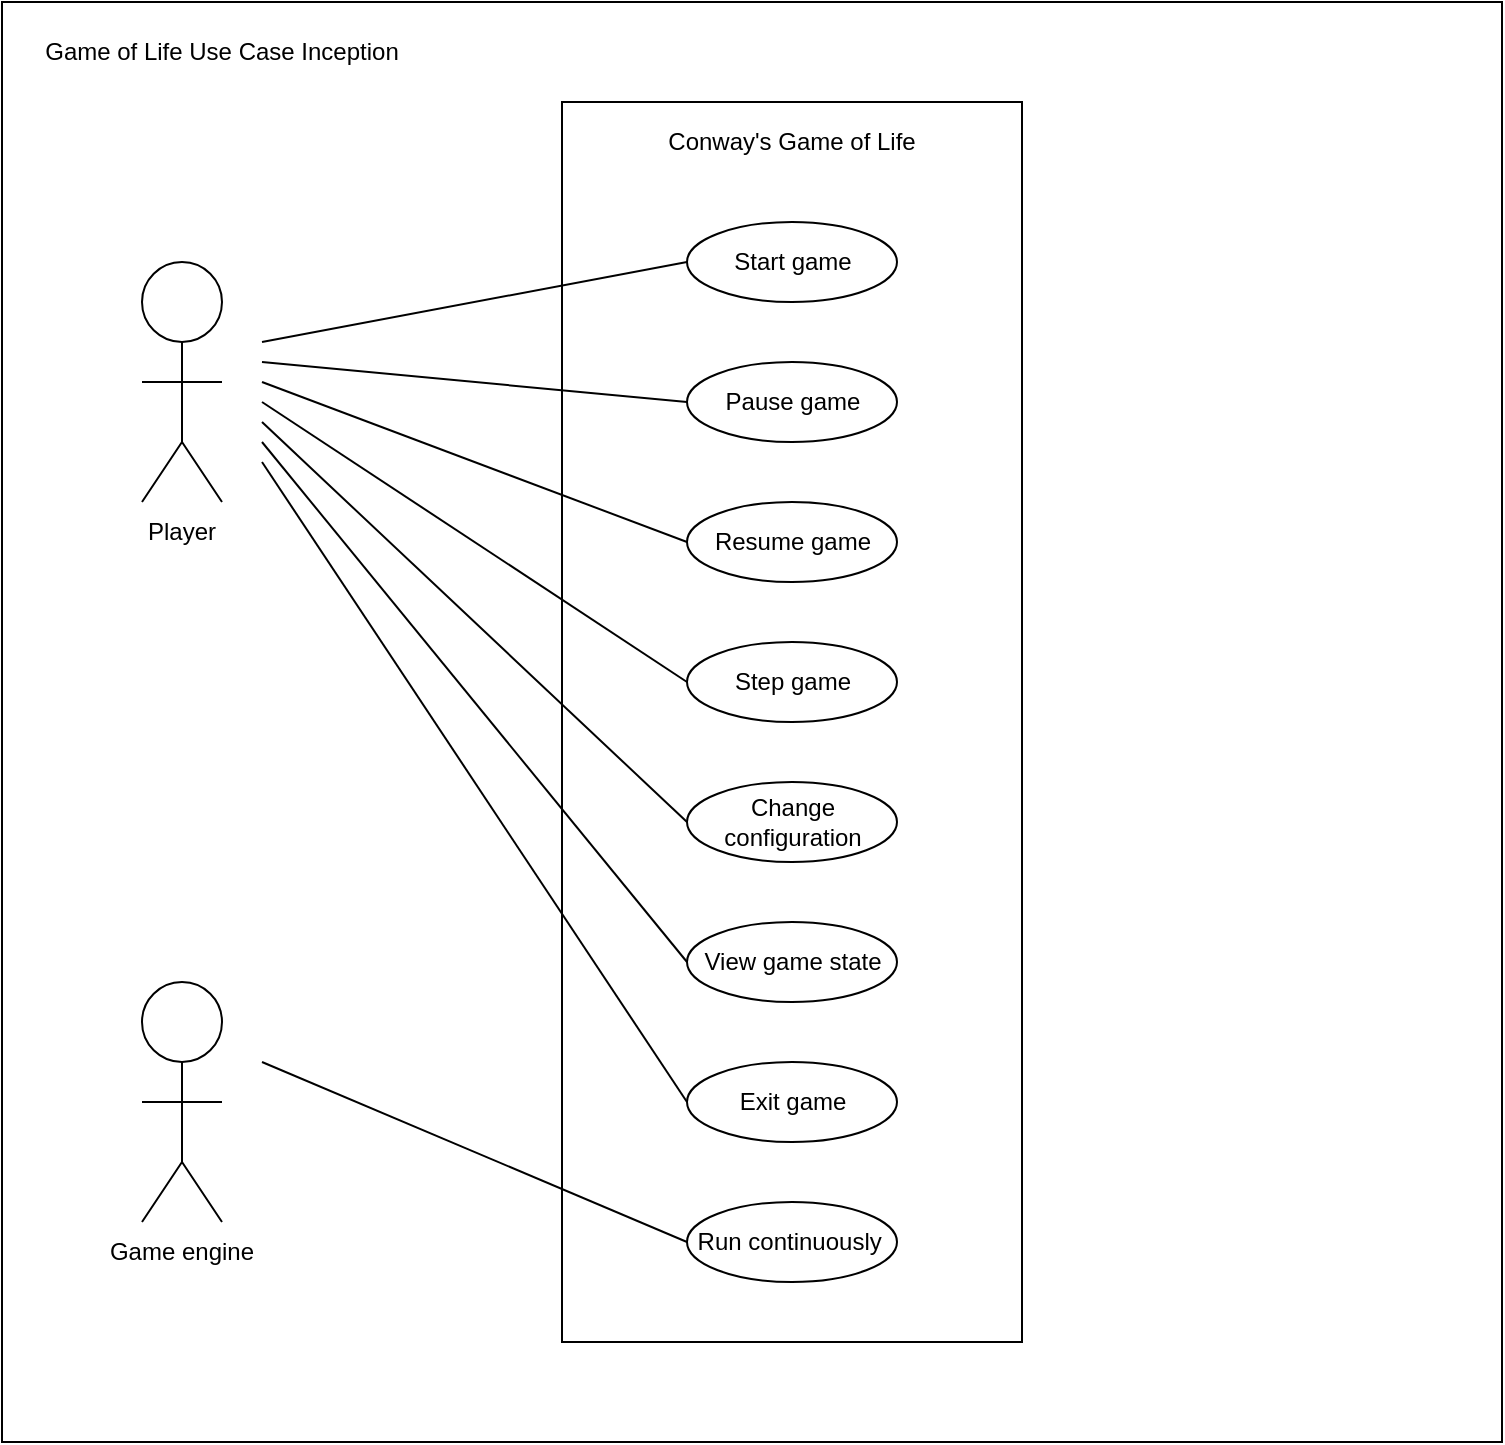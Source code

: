 <mxfile version="22.0.2" type="device">
  <diagram name="Page-1" id="L-_ASPR4vMcIvmBSZfao">
    <mxGraphModel dx="1405" dy="1955" grid="1" gridSize="10" guides="1" tooltips="1" connect="1" arrows="1" fold="1" page="1" pageScale="1" pageWidth="850" pageHeight="1100" math="0" shadow="0">
      <root>
        <mxCell id="0" />
        <mxCell id="1" parent="0" />
        <mxCell id="6eiIW4GT7RfbTbTEpTCZ-32" value="" style="rounded=0;whiteSpace=wrap;html=1;" vertex="1" parent="1">
          <mxGeometry x="120" y="-10" width="750" height="720" as="geometry" />
        </mxCell>
        <mxCell id="6eiIW4GT7RfbTbTEpTCZ-1" value="" style="rounded=0;whiteSpace=wrap;html=1;" vertex="1" parent="1">
          <mxGeometry x="400" y="40" width="230" height="620" as="geometry" />
        </mxCell>
        <mxCell id="6eiIW4GT7RfbTbTEpTCZ-2" value="Conway&#39;s Game of Life" style="text;html=1;strokeColor=none;fillColor=none;align=center;verticalAlign=middle;whiteSpace=wrap;rounded=0;" vertex="1" parent="1">
          <mxGeometry x="430" y="50" width="170" height="20" as="geometry" />
        </mxCell>
        <mxCell id="6eiIW4GT7RfbTbTEpTCZ-3" value="Start game" style="ellipse;whiteSpace=wrap;html=1;" vertex="1" parent="1">
          <mxGeometry x="462.5" y="100" width="105" height="40" as="geometry" />
        </mxCell>
        <mxCell id="6eiIW4GT7RfbTbTEpTCZ-4" value="Pause game" style="ellipse;whiteSpace=wrap;html=1;" vertex="1" parent="1">
          <mxGeometry x="462.5" y="170" width="105" height="40" as="geometry" />
        </mxCell>
        <mxCell id="6eiIW4GT7RfbTbTEpTCZ-5" value="Resume game" style="ellipse;whiteSpace=wrap;html=1;" vertex="1" parent="1">
          <mxGeometry x="462.5" y="240" width="105" height="40" as="geometry" />
        </mxCell>
        <mxCell id="6eiIW4GT7RfbTbTEpTCZ-6" value="Step game" style="ellipse;whiteSpace=wrap;html=1;" vertex="1" parent="1">
          <mxGeometry x="462.5" y="310" width="105" height="40" as="geometry" />
        </mxCell>
        <mxCell id="6eiIW4GT7RfbTbTEpTCZ-7" value="Exit game" style="ellipse;whiteSpace=wrap;html=1;" vertex="1" parent="1">
          <mxGeometry x="462.5" y="520" width="105" height="40" as="geometry" />
        </mxCell>
        <mxCell id="6eiIW4GT7RfbTbTEpTCZ-8" value="Run continuously&amp;nbsp;" style="ellipse;whiteSpace=wrap;html=1;" vertex="1" parent="1">
          <mxGeometry x="462.5" y="590" width="105" height="40" as="geometry" />
        </mxCell>
        <mxCell id="6eiIW4GT7RfbTbTEpTCZ-9" value="View game state" style="ellipse;whiteSpace=wrap;html=1;" vertex="1" parent="1">
          <mxGeometry x="462.5" y="450" width="105" height="40" as="geometry" />
        </mxCell>
        <mxCell id="6eiIW4GT7RfbTbTEpTCZ-10" value="Change configuration" style="ellipse;whiteSpace=wrap;html=1;" vertex="1" parent="1">
          <mxGeometry x="462.5" y="380" width="105" height="40" as="geometry" />
        </mxCell>
        <mxCell id="6eiIW4GT7RfbTbTEpTCZ-11" value="" style="ellipse;whiteSpace=wrap;html=1;aspect=fixed;" vertex="1" parent="1">
          <mxGeometry x="190" y="120" width="40" height="40" as="geometry" />
        </mxCell>
        <mxCell id="6eiIW4GT7RfbTbTEpTCZ-13" value="" style="endArrow=none;html=1;rounded=0;entryX=0.5;entryY=1;entryDx=0;entryDy=0;" edge="1" parent="1" target="6eiIW4GT7RfbTbTEpTCZ-11">
          <mxGeometry width="50" height="50" relative="1" as="geometry">
            <mxPoint x="210" y="210" as="sourcePoint" />
            <mxPoint x="160" y="260" as="targetPoint" />
          </mxGeometry>
        </mxCell>
        <mxCell id="6eiIW4GT7RfbTbTEpTCZ-14" value="" style="endArrow=none;html=1;rounded=0;" edge="1" parent="1">
          <mxGeometry width="50" height="50" relative="1" as="geometry">
            <mxPoint x="190" y="180" as="sourcePoint" />
            <mxPoint x="230" y="180" as="targetPoint" />
          </mxGeometry>
        </mxCell>
        <mxCell id="6eiIW4GT7RfbTbTEpTCZ-15" value="" style="endArrow=none;html=1;rounded=0;" edge="1" parent="1">
          <mxGeometry width="50" height="50" relative="1" as="geometry">
            <mxPoint x="190" y="240" as="sourcePoint" />
            <mxPoint x="230" y="240" as="targetPoint" />
            <Array as="points">
              <mxPoint x="210" y="210" />
            </Array>
          </mxGeometry>
        </mxCell>
        <mxCell id="6eiIW4GT7RfbTbTEpTCZ-17" value="" style="ellipse;whiteSpace=wrap;html=1;aspect=fixed;" vertex="1" parent="1">
          <mxGeometry x="190" y="480" width="40" height="40" as="geometry" />
        </mxCell>
        <mxCell id="6eiIW4GT7RfbTbTEpTCZ-18" value="" style="endArrow=none;html=1;rounded=0;entryX=0.5;entryY=1;entryDx=0;entryDy=0;" edge="1" target="6eiIW4GT7RfbTbTEpTCZ-17" parent="1">
          <mxGeometry width="50" height="50" relative="1" as="geometry">
            <mxPoint x="210" y="570" as="sourcePoint" />
            <mxPoint x="160" y="620" as="targetPoint" />
          </mxGeometry>
        </mxCell>
        <mxCell id="6eiIW4GT7RfbTbTEpTCZ-19" value="" style="endArrow=none;html=1;rounded=0;" edge="1" parent="1">
          <mxGeometry width="50" height="50" relative="1" as="geometry">
            <mxPoint x="190" y="540" as="sourcePoint" />
            <mxPoint x="230" y="540" as="targetPoint" />
          </mxGeometry>
        </mxCell>
        <mxCell id="6eiIW4GT7RfbTbTEpTCZ-20" value="" style="endArrow=none;html=1;rounded=0;" edge="1" parent="1">
          <mxGeometry width="50" height="50" relative="1" as="geometry">
            <mxPoint x="190" y="600" as="sourcePoint" />
            <mxPoint x="230" y="600" as="targetPoint" />
            <Array as="points">
              <mxPoint x="210" y="570" />
            </Array>
          </mxGeometry>
        </mxCell>
        <mxCell id="6eiIW4GT7RfbTbTEpTCZ-21" value="Player" style="text;html=1;strokeColor=none;fillColor=none;align=center;verticalAlign=middle;whiteSpace=wrap;rounded=0;" vertex="1" parent="1">
          <mxGeometry x="180" y="240" width="60" height="30" as="geometry" />
        </mxCell>
        <mxCell id="6eiIW4GT7RfbTbTEpTCZ-22" value="Game engine" style="text;html=1;strokeColor=none;fillColor=none;align=center;verticalAlign=middle;whiteSpace=wrap;rounded=0;" vertex="1" parent="1">
          <mxGeometry x="170" y="600" width="80" height="30" as="geometry" />
        </mxCell>
        <mxCell id="6eiIW4GT7RfbTbTEpTCZ-23" value="" style="endArrow=none;html=1;rounded=0;entryX=0;entryY=0.5;entryDx=0;entryDy=0;" edge="1" parent="1" target="6eiIW4GT7RfbTbTEpTCZ-3">
          <mxGeometry width="50" height="50" relative="1" as="geometry">
            <mxPoint x="250" y="160" as="sourcePoint" />
            <mxPoint x="260" y="350" as="targetPoint" />
          </mxGeometry>
        </mxCell>
        <mxCell id="6eiIW4GT7RfbTbTEpTCZ-24" value="" style="endArrow=none;html=1;rounded=0;entryX=0;entryY=0.5;entryDx=0;entryDy=0;" edge="1" parent="1" target="6eiIW4GT7RfbTbTEpTCZ-4">
          <mxGeometry width="50" height="50" relative="1" as="geometry">
            <mxPoint x="250" y="170" as="sourcePoint" />
            <mxPoint x="330" y="270" as="targetPoint" />
          </mxGeometry>
        </mxCell>
        <mxCell id="6eiIW4GT7RfbTbTEpTCZ-25" value="" style="endArrow=none;html=1;rounded=0;entryX=0;entryY=0.5;entryDx=0;entryDy=0;" edge="1" parent="1" target="6eiIW4GT7RfbTbTEpTCZ-5">
          <mxGeometry width="50" height="50" relative="1" as="geometry">
            <mxPoint x="250" y="180" as="sourcePoint" />
            <mxPoint x="250" y="330" as="targetPoint" />
          </mxGeometry>
        </mxCell>
        <mxCell id="6eiIW4GT7RfbTbTEpTCZ-27" value="" style="endArrow=none;html=1;rounded=0;entryX=0;entryY=0.5;entryDx=0;entryDy=0;" edge="1" parent="1" target="6eiIW4GT7RfbTbTEpTCZ-6">
          <mxGeometry width="50" height="50" relative="1" as="geometry">
            <mxPoint x="250" y="190" as="sourcePoint" />
            <mxPoint x="230" y="320" as="targetPoint" />
          </mxGeometry>
        </mxCell>
        <mxCell id="6eiIW4GT7RfbTbTEpTCZ-28" value="" style="endArrow=none;html=1;rounded=0;entryX=0;entryY=0.5;entryDx=0;entryDy=0;" edge="1" parent="1" target="6eiIW4GT7RfbTbTEpTCZ-10">
          <mxGeometry width="50" height="50" relative="1" as="geometry">
            <mxPoint x="250" y="200" as="sourcePoint" />
            <mxPoint x="220" y="360" as="targetPoint" />
          </mxGeometry>
        </mxCell>
        <mxCell id="6eiIW4GT7RfbTbTEpTCZ-29" value="" style="endArrow=none;html=1;rounded=0;entryX=0;entryY=0.5;entryDx=0;entryDy=0;" edge="1" parent="1" target="6eiIW4GT7RfbTbTEpTCZ-9">
          <mxGeometry width="50" height="50" relative="1" as="geometry">
            <mxPoint x="250" y="210" as="sourcePoint" />
            <mxPoint x="240" y="360" as="targetPoint" />
          </mxGeometry>
        </mxCell>
        <mxCell id="6eiIW4GT7RfbTbTEpTCZ-30" value="" style="endArrow=none;html=1;rounded=0;entryX=0;entryY=0.5;entryDx=0;entryDy=0;" edge="1" parent="1" target="6eiIW4GT7RfbTbTEpTCZ-7">
          <mxGeometry width="50" height="50" relative="1" as="geometry">
            <mxPoint x="250" y="220" as="sourcePoint" />
            <mxPoint x="320" y="420" as="targetPoint" />
          </mxGeometry>
        </mxCell>
        <mxCell id="6eiIW4GT7RfbTbTEpTCZ-31" value="" style="endArrow=none;html=1;rounded=0;entryX=0;entryY=0.5;entryDx=0;entryDy=0;" edge="1" parent="1" target="6eiIW4GT7RfbTbTEpTCZ-8">
          <mxGeometry width="50" height="50" relative="1" as="geometry">
            <mxPoint x="250" y="520" as="sourcePoint" />
            <mxPoint x="190" y="410" as="targetPoint" />
          </mxGeometry>
        </mxCell>
        <mxCell id="6eiIW4GT7RfbTbTEpTCZ-33" value="Game of Life Use Case Inception" style="text;html=1;strokeColor=none;fillColor=none;align=center;verticalAlign=middle;whiteSpace=wrap;rounded=0;" vertex="1" parent="1">
          <mxGeometry x="130" width="200" height="30" as="geometry" />
        </mxCell>
      </root>
    </mxGraphModel>
  </diagram>
</mxfile>
